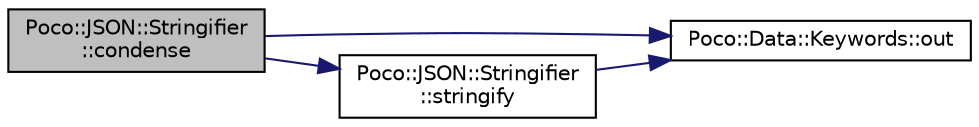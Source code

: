 digraph "Poco::JSON::Stringifier::condense"
{
 // LATEX_PDF_SIZE
  edge [fontname="Helvetica",fontsize="10",labelfontname="Helvetica",labelfontsize="10"];
  node [fontname="Helvetica",fontsize="10",shape=record];
  rankdir="LR";
  Node1 [label="Poco::JSON::Stringifier\l::condense",height=0.2,width=0.4,color="black", fillcolor="grey75", style="filled", fontcolor="black",tooltip=" "];
  Node1 -> Node2 [color="midnightblue",fontsize="10",style="solid",fontname="Helvetica"];
  Node2 [label="Poco::Data::Keywords::out",height=0.2,width=0.4,color="black", fillcolor="white", style="filled",URL="$namespacePoco_1_1Data_1_1Keywords.html#a16dcc703a56d3406ec4cfcd89cb227f4",tooltip="Convenience function for a more compact Binding creation."];
  Node1 -> Node3 [color="midnightblue",fontsize="10",style="solid",fontname="Helvetica"];
  Node3 [label="Poco::JSON::Stringifier\l::stringify",height=0.2,width=0.4,color="black", fillcolor="white", style="filled",URL="$classPoco_1_1JSON_1_1Stringifier.html#a81b37308b3a2d76268b38cdd978eb30b",tooltip=" "];
  Node3 -> Node2 [color="midnightblue",fontsize="10",style="solid",fontname="Helvetica"];
}
